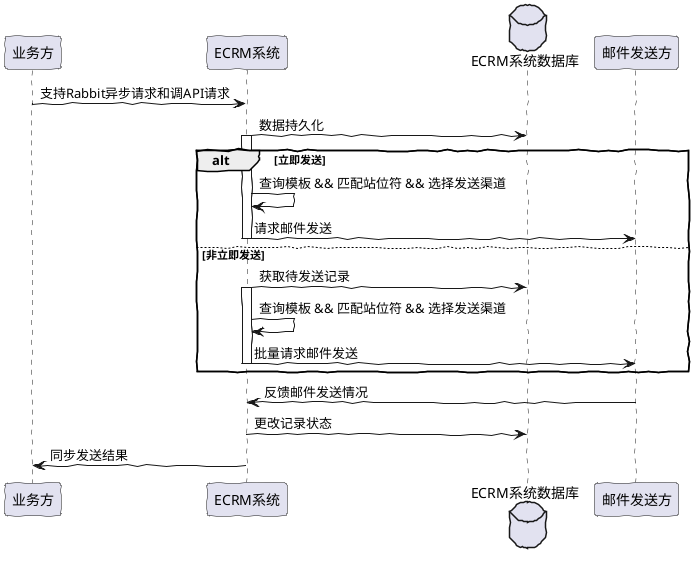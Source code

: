 
@startuml
skinparam handwritten true
 participant 业务方 as business
 participant ECRM系统 as ecrm
  database ECRM系统数据库 as ecrmdb
 participant 邮件发送方 as EDMZENDESK


 business -> ecrm: 支持Rabbit异步请求和调API请求
 ecrm -> ecrmdb: 数据持久化
 alt  立即发送
 activate ecrm
 ecrm -> ecrm : 查询模板 && 匹配站位符 && 选择发送渠道
 ecrm -> EDMZENDESK: 请求邮件发送
 deactivate ecrm

 else 非立即发送
 ecrm -> ecrmdb: 获取待发送记录
 activate ecrm
 ecrm -> ecrm : 查询模板 && 匹配站位符 && 选择发送渠道
 ecrm -> EDMZENDESK: 批量请求邮件发送
 deactivate ecrm
 end

 EDMZENDESK -> ecrm: 反馈邮件发送情况
 ecrm -> ecrmdb: 更改记录状态
 ecrm -> business : 同步发送结果

@enduml